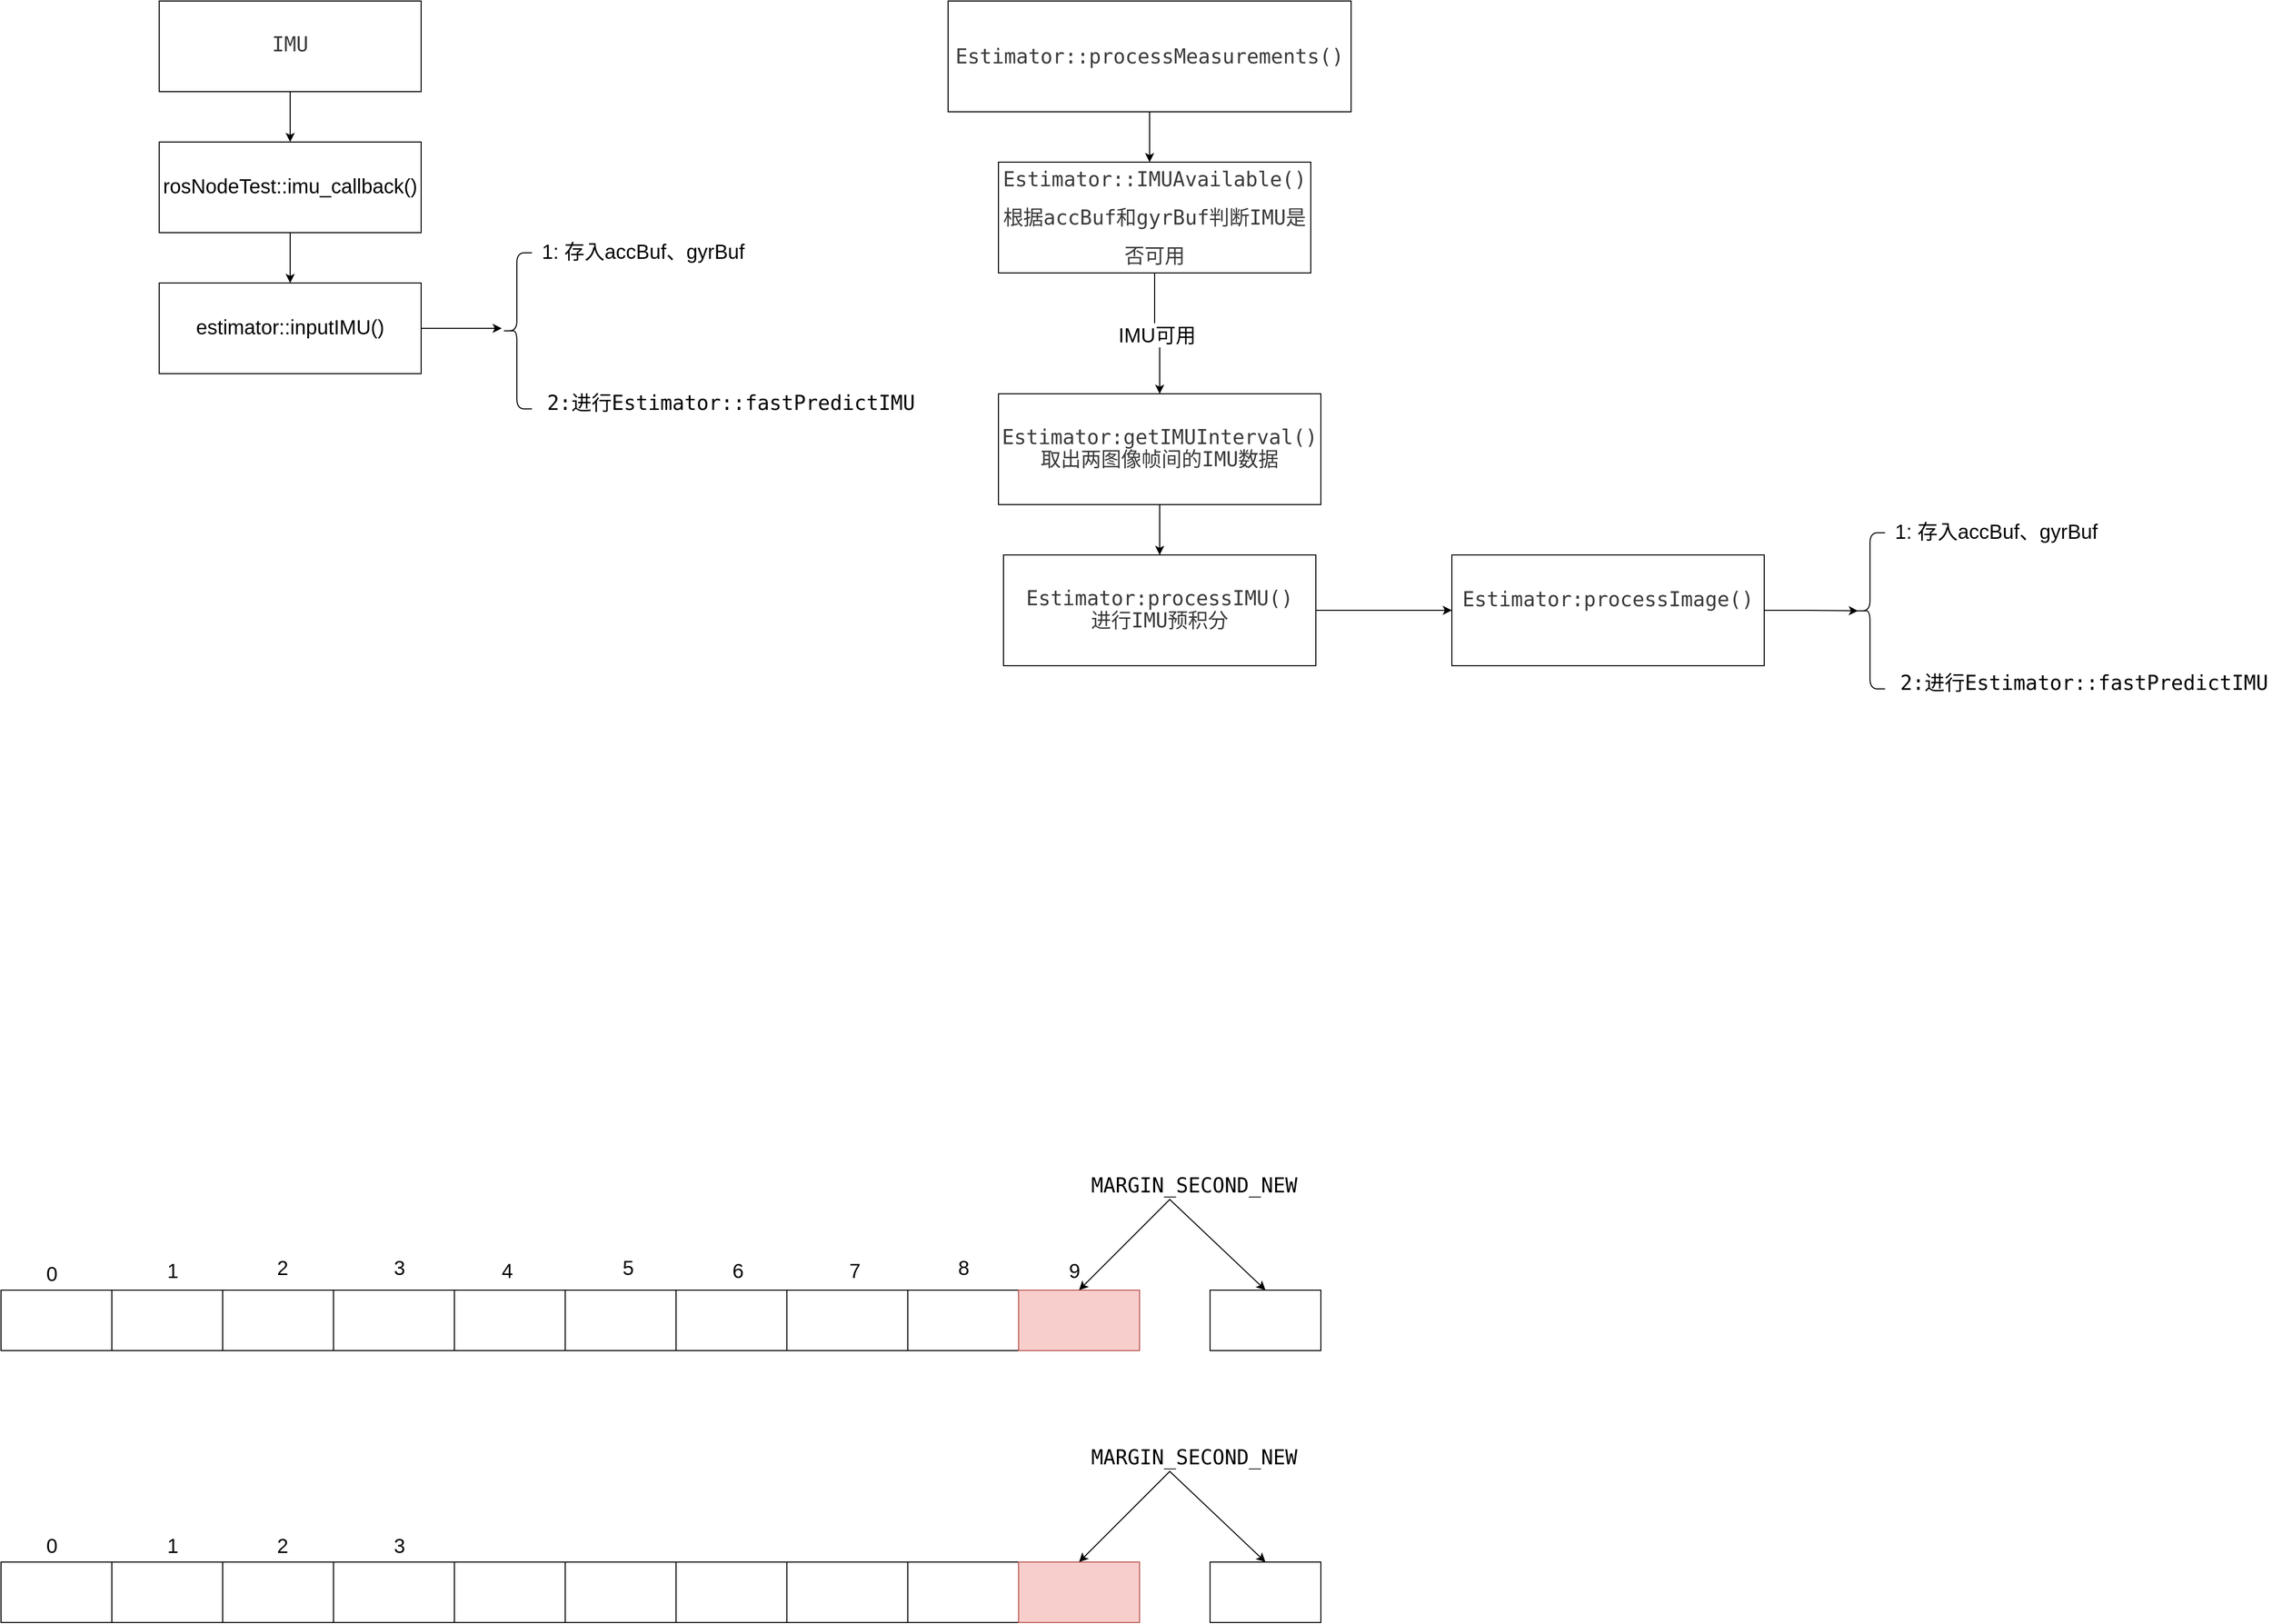 <mxfile version="23.0.2" type="github">
  <diagram name="第 1 页" id="BMI3TO_A13qGgQereJoH">
    <mxGraphModel dx="2074" dy="1081" grid="1" gridSize="10" guides="1" tooltips="1" connect="1" arrows="1" fold="1" page="1" pageScale="1" pageWidth="827" pageHeight="1169" math="0" shadow="0">
      <root>
        <mxCell id="0" />
        <mxCell id="1" parent="0" />
        <mxCell id="yRf9XnGvgQIM5agSzu8s-1" style="edgeStyle=orthogonalEdgeStyle;rounded=0;orthogonalLoop=1;jettySize=auto;html=1;exitX=0.5;exitY=1;exitDx=0;exitDy=0;entryX=0.5;entryY=0;entryDx=0;entryDy=0;" edge="1" parent="1" source="YRnL23W9Cz6jn8uFclqp-1" target="YRnL23W9Cz6jn8uFclqp-2">
          <mxGeometry relative="1" as="geometry" />
        </mxCell>
        <mxCell id="YRnL23W9Cz6jn8uFclqp-1" value="&lt;div style=&quot;color: rgb(59, 59, 59); background-color: rgb(255, 255, 255); font-family: &amp;quot;Droid Sans Mono&amp;quot;, &amp;quot;monospace&amp;quot;, monospace; line-height: 196%;&quot;&gt;&lt;span style=&quot;font-size: 20px;&quot;&gt;IMU&lt;/span&gt;&lt;/div&gt;" style="rounded=0;whiteSpace=wrap;html=1;" parent="1" vertex="1">
          <mxGeometry x="237" y="160" width="260" height="90" as="geometry" />
        </mxCell>
        <mxCell id="yRf9XnGvgQIM5agSzu8s-3" style="edgeStyle=orthogonalEdgeStyle;rounded=0;orthogonalLoop=1;jettySize=auto;html=1;exitX=0.5;exitY=1;exitDx=0;exitDy=0;" edge="1" parent="1" source="YRnL23W9Cz6jn8uFclqp-2" target="yRf9XnGvgQIM5agSzu8s-2">
          <mxGeometry relative="1" as="geometry" />
        </mxCell>
        <mxCell id="YRnL23W9Cz6jn8uFclqp-2" value="&lt;div style=&quot;background-color: rgb(255, 255, 255); line-height: 196%;&quot;&gt;&lt;div style=&quot;line-height: 19px;&quot;&gt;&lt;font style=&quot;font-size: 20px;&quot;&gt;rosNodeTest::imu_callback()&lt;/font&gt;&lt;/div&gt;&lt;/div&gt;" style="rounded=0;whiteSpace=wrap;html=1;" parent="1" vertex="1">
          <mxGeometry x="237" y="300" width="260" height="90" as="geometry" />
        </mxCell>
        <mxCell id="yRf9XnGvgQIM5agSzu8s-4" style="edgeStyle=orthogonalEdgeStyle;rounded=0;orthogonalLoop=1;jettySize=auto;html=1;exitX=1;exitY=0.5;exitDx=0;exitDy=0;" edge="1" parent="1" source="yRf9XnGvgQIM5agSzu8s-2">
          <mxGeometry relative="1" as="geometry">
            <mxPoint x="577" y="485" as="targetPoint" />
          </mxGeometry>
        </mxCell>
        <mxCell id="yRf9XnGvgQIM5agSzu8s-2" value="&lt;div style=&quot;background-color: rgb(255, 255, 255); line-height: 196%;&quot;&gt;&lt;div style=&quot;line-height: 19px;&quot;&gt;&lt;font style=&quot;font-size: 20px;&quot;&gt;estimator::inputIMU()&lt;/font&gt;&lt;/div&gt;&lt;/div&gt;" style="rounded=0;whiteSpace=wrap;html=1;" vertex="1" parent="1">
          <mxGeometry x="237" y="440" width="260" height="90" as="geometry" />
        </mxCell>
        <mxCell id="yRf9XnGvgQIM5agSzu8s-5" value="" style="shape=curlyBracket;whiteSpace=wrap;html=1;rounded=1;labelPosition=left;verticalLabelPosition=middle;align=right;verticalAlign=middle;" vertex="1" parent="1">
          <mxGeometry x="577" y="410" width="30" height="155" as="geometry" />
        </mxCell>
        <mxCell id="yRf9XnGvgQIM5agSzu8s-6" value="&lt;font style=&quot;font-size: 20px;&quot;&gt;1: 存入accBuf、gyrBuf&lt;br&gt;&lt;br&gt;&lt;/font&gt;" style="text;html=1;align=center;verticalAlign=middle;resizable=0;points=[];autosize=1;strokeColor=none;fillColor=none;" vertex="1" parent="1">
          <mxGeometry x="607" y="390" width="220" height="60" as="geometry" />
        </mxCell>
        <mxCell id="yRf9XnGvgQIM5agSzu8s-8" value="&lt;font style=&quot;font-size: 20px;&quot;&gt;&lt;span class=&quot;mtk15&quot; style=&quot;font-family: &amp;quot;Droid Sans Mono&amp;quot;, &amp;quot;monospace&amp;quot;, monospace; font-style: normal; font-variant-ligatures: normal; font-variant-caps: normal; font-weight: 400; letter-spacing: normal; orphans: 2; text-align: start; text-indent: 0px; text-transform: none; widows: 2; word-spacing: 0px; -webkit-text-stroke-width: 0px; background-color: rgb(255, 255, 255); text-decoration-thickness: initial; text-decoration-style: initial; text-decoration-color: initial;&quot;&gt;2:进行Estimator&lt;/span&gt;&lt;span class=&quot;mtk1&quot; style=&quot;font-family: &amp;quot;Droid Sans Mono&amp;quot;, &amp;quot;monospace&amp;quot;, monospace; font-style: normal; font-variant-ligatures: normal; font-variant-caps: normal; font-weight: 400; letter-spacing: normal; orphans: 2; text-align: start; text-indent: 0px; text-transform: none; widows: 2; word-spacing: 0px; -webkit-text-stroke-width: 0px; background-color: rgb(255, 255, 255); text-decoration-thickness: initial; text-decoration-style: initial; text-decoration-color: initial;&quot;&gt;::&lt;/span&gt;&lt;span class=&quot;mtk14&quot; style=&quot;font-family: &amp;quot;Droid Sans Mono&amp;quot;, &amp;quot;monospace&amp;quot;, monospace; font-style: normal; font-variant-ligatures: normal; font-variant-caps: normal; font-weight: 400; letter-spacing: normal; orphans: 2; text-align: start; text-indent: 0px; text-transform: none; widows: 2; word-spacing: 0px; -webkit-text-stroke-width: 0px; background-color: rgb(255, 255, 255); text-decoration-thickness: initial; text-decoration-style: initial; text-decoration-color: initial;&quot;&gt;fastPredictIMU&lt;/span&gt;&lt;/font&gt;" style="text;whiteSpace=wrap;html=1;" vertex="1" parent="1">
          <mxGeometry x="620" y="540" width="370" height="40" as="geometry" />
        </mxCell>
        <mxCell id="yRf9XnGvgQIM5agSzu8s-12" style="edgeStyle=orthogonalEdgeStyle;rounded=0;orthogonalLoop=1;jettySize=auto;html=1;exitX=0.5;exitY=1;exitDx=0;exitDy=0;" edge="1" parent="1" source="yRf9XnGvgQIM5agSzu8s-11">
          <mxGeometry relative="1" as="geometry">
            <mxPoint x="1220" y="320" as="targetPoint" />
          </mxGeometry>
        </mxCell>
        <mxCell id="yRf9XnGvgQIM5agSzu8s-11" value="&lt;div style=&quot;background-color: rgb(255, 255, 255); font-family: &amp;quot;Droid Sans Mono&amp;quot;, &amp;quot;monospace&amp;quot;, monospace; line-height: 196%; font-size: 20px;&quot;&gt;&lt;div style=&quot;line-height: 19px;&quot;&gt;&lt;font color=&quot;#3b3b3b&quot;&gt;Estimator::processMeasurements()&lt;/font&gt;&lt;/div&gt;&lt;/div&gt;" style="rounded=0;whiteSpace=wrap;html=1;" vertex="1" parent="1">
          <mxGeometry x="1020" y="160" width="400" height="110" as="geometry" />
        </mxCell>
        <mxCell id="yRf9XnGvgQIM5agSzu8s-19" style="edgeStyle=orthogonalEdgeStyle;rounded=0;orthogonalLoop=1;jettySize=auto;html=1;exitX=0.5;exitY=1;exitDx=0;exitDy=0;entryX=0.5;entryY=0;entryDx=0;entryDy=0;" edge="1" parent="1" source="yRf9XnGvgQIM5agSzu8s-13" target="yRf9XnGvgQIM5agSzu8s-18">
          <mxGeometry relative="1" as="geometry" />
        </mxCell>
        <mxCell id="yRf9XnGvgQIM5agSzu8s-20" value="&lt;font style=&quot;font-size: 20px;&quot;&gt;IMU可用&lt;/font&gt;" style="edgeLabel;html=1;align=center;verticalAlign=middle;resizable=0;points=[];" vertex="1" connectable="0" parent="yRf9XnGvgQIM5agSzu8s-19">
          <mxGeometry x="-0.017" y="-1" relative="1" as="geometry">
            <mxPoint as="offset" />
          </mxGeometry>
        </mxCell>
        <mxCell id="yRf9XnGvgQIM5agSzu8s-13" value="&lt;div style=&quot;background-color: rgb(255, 255, 255); line-height: 196%;&quot;&gt;&lt;div style=&quot;line-height: 19px; font-size: 20px;&quot;&gt;&lt;div style=&quot;font-family: &amp;quot;Droid Sans Mono&amp;quot;, &amp;quot;monospace&amp;quot;, monospace; line-height: 19px;&quot;&gt;&lt;font color=&quot;#3b3b3b&quot;&gt;Estimator::IMUAvailable()&lt;/font&gt;&lt;/div&gt;&lt;div style=&quot;font-family: &amp;quot;Droid Sans Mono&amp;quot;, &amp;quot;monospace&amp;quot;, monospace; line-height: 19px;&quot;&gt;&lt;font color=&quot;#3b3b3b&quot;&gt;&lt;br&gt;&lt;/font&gt;&lt;/div&gt;&lt;div style=&quot;font-family: &amp;quot;Droid Sans Mono&amp;quot;, &amp;quot;monospace&amp;quot;, monospace; line-height: 19px;&quot;&gt;&lt;font color=&quot;#3b3b3b&quot;&gt;根据accBuf和gyrBuf判断IMU是&lt;/font&gt;&lt;/div&gt;&lt;div style=&quot;font-family: &amp;quot;Droid Sans Mono&amp;quot;, &amp;quot;monospace&amp;quot;, monospace; line-height: 19px;&quot;&gt;&lt;font color=&quot;#3b3b3b&quot;&gt;&lt;br&gt;&lt;/font&gt;&lt;/div&gt;&lt;div style=&quot;font-family: &amp;quot;Droid Sans Mono&amp;quot;, &amp;quot;monospace&amp;quot;, monospace; line-height: 19px;&quot;&gt;&lt;font color=&quot;#3b3b3b&quot;&gt;否可用&lt;/font&gt;&lt;/div&gt;&lt;/div&gt;&lt;/div&gt;" style="rounded=0;whiteSpace=wrap;html=1;" vertex="1" parent="1">
          <mxGeometry x="1070" y="320" width="310" height="110" as="geometry" />
        </mxCell>
        <mxCell id="yRf9XnGvgQIM5agSzu8s-22" style="edgeStyle=orthogonalEdgeStyle;rounded=0;orthogonalLoop=1;jettySize=auto;html=1;exitX=0.5;exitY=1;exitDx=0;exitDy=0;entryX=0.5;entryY=0;entryDx=0;entryDy=0;" edge="1" parent="1" source="yRf9XnGvgQIM5agSzu8s-18" target="yRf9XnGvgQIM5agSzu8s-21">
          <mxGeometry relative="1" as="geometry" />
        </mxCell>
        <mxCell id="yRf9XnGvgQIM5agSzu8s-18" value="&lt;div style=&quot;background-color: rgb(255, 255, 255); line-height: 196%;&quot;&gt;&lt;div style=&quot;line-height: 19px;&quot;&gt;&lt;div style=&quot;font-family: &amp;quot;Droid Sans Mono&amp;quot;, &amp;quot;monospace&amp;quot;, monospace; line-height: 19px;&quot;&gt;&lt;div style=&quot;color: rgb(59, 59, 59); line-height: 19px;&quot;&gt;&lt;font style=&quot;font-size: 20px;&quot;&gt;Estimator:getIMUInterval()&lt;/font&gt;&lt;/div&gt;&lt;div style=&quot;color: rgb(59, 59, 59); line-height: 19px;&quot;&gt;&lt;span style=&quot;font-size: 20px;&quot;&gt;取出两图像帧间的IMU数据&lt;/span&gt;&lt;/div&gt;&lt;/div&gt;&lt;/div&gt;&lt;/div&gt;" style="rounded=0;whiteSpace=wrap;html=1;" vertex="1" parent="1">
          <mxGeometry x="1070" y="550" width="320" height="110" as="geometry" />
        </mxCell>
        <mxCell id="yRf9XnGvgQIM5agSzu8s-43" style="edgeStyle=orthogonalEdgeStyle;rounded=0;orthogonalLoop=1;jettySize=auto;html=1;exitX=1;exitY=0.5;exitDx=0;exitDy=0;entryX=0;entryY=0.5;entryDx=0;entryDy=0;" edge="1" parent="1" source="yRf9XnGvgQIM5agSzu8s-21" target="yRf9XnGvgQIM5agSzu8s-42">
          <mxGeometry relative="1" as="geometry" />
        </mxCell>
        <mxCell id="yRf9XnGvgQIM5agSzu8s-21" value="&lt;div style=&quot;background-color: rgb(255, 255, 255); line-height: 196%;&quot;&gt;&lt;div style=&quot;line-height: 19px;&quot;&gt;&lt;div style=&quot;font-family: &amp;quot;Droid Sans Mono&amp;quot;, &amp;quot;monospace&amp;quot;, monospace; line-height: 19px;&quot;&gt;&lt;div style=&quot;color: rgb(59, 59, 59); line-height: 19px;&quot;&gt;&lt;font style=&quot;font-size: 20px;&quot;&gt;Estimator:processIMU&lt;/font&gt;&lt;span style=&quot;font-size: 20px;&quot;&gt;()&lt;/span&gt;&lt;/div&gt;&lt;div style=&quot;color: rgb(59, 59, 59); line-height: 19px;&quot;&gt;&lt;span style=&quot;font-size: 20px;&quot;&gt;进行IMU预积分&lt;/span&gt;&lt;/div&gt;&lt;/div&gt;&lt;/div&gt;&lt;/div&gt;" style="rounded=0;whiteSpace=wrap;html=1;" vertex="1" parent="1">
          <mxGeometry x="1075" y="710" width="310" height="110" as="geometry" />
        </mxCell>
        <mxCell id="yRf9XnGvgQIM5agSzu8s-23" value="" style="rounded=0;whiteSpace=wrap;html=1;" vertex="1" parent="1">
          <mxGeometry x="80" y="1440" width="110" height="60" as="geometry" />
        </mxCell>
        <mxCell id="yRf9XnGvgQIM5agSzu8s-24" value="" style="rounded=0;whiteSpace=wrap;html=1;" vertex="1" parent="1">
          <mxGeometry x="190" y="1440" width="120" height="60" as="geometry" />
        </mxCell>
        <mxCell id="yRf9XnGvgQIM5agSzu8s-25" value="" style="rounded=0;whiteSpace=wrap;html=1;" vertex="1" parent="1">
          <mxGeometry x="300" y="1440" width="110" height="60" as="geometry" />
        </mxCell>
        <mxCell id="yRf9XnGvgQIM5agSzu8s-26" value="" style="rounded=0;whiteSpace=wrap;html=1;" vertex="1" parent="1">
          <mxGeometry x="410" y="1440" width="120" height="60" as="geometry" />
        </mxCell>
        <mxCell id="yRf9XnGvgQIM5agSzu8s-27" value="" style="rounded=0;whiteSpace=wrap;html=1;" vertex="1" parent="1">
          <mxGeometry x="530" y="1440" width="110" height="60" as="geometry" />
        </mxCell>
        <mxCell id="yRf9XnGvgQIM5agSzu8s-28" value="" style="rounded=0;whiteSpace=wrap;html=1;" vertex="1" parent="1">
          <mxGeometry x="640" y="1440" width="120" height="60" as="geometry" />
        </mxCell>
        <mxCell id="yRf9XnGvgQIM5agSzu8s-29" value="" style="rounded=0;whiteSpace=wrap;html=1;" vertex="1" parent="1">
          <mxGeometry x="750" y="1440" width="110" height="60" as="geometry" />
        </mxCell>
        <mxCell id="yRf9XnGvgQIM5agSzu8s-30" value="" style="rounded=0;whiteSpace=wrap;html=1;" vertex="1" parent="1">
          <mxGeometry x="860" y="1440" width="120" height="60" as="geometry" />
        </mxCell>
        <mxCell id="yRf9XnGvgQIM5agSzu8s-31" value="" style="rounded=0;whiteSpace=wrap;html=1;" vertex="1" parent="1">
          <mxGeometry x="980" y="1440" width="110" height="60" as="geometry" />
        </mxCell>
        <mxCell id="yRf9XnGvgQIM5agSzu8s-32" value="" style="rounded=0;whiteSpace=wrap;html=1;fillColor=#f8cecc;strokeColor=#b85450;" vertex="1" parent="1">
          <mxGeometry x="1090" y="1440" width="120" height="60" as="geometry" />
        </mxCell>
        <mxCell id="yRf9XnGvgQIM5agSzu8s-33" value="" style="rounded=0;whiteSpace=wrap;html=1;" vertex="1" parent="1">
          <mxGeometry x="1280" y="1440" width="110" height="60" as="geometry" />
        </mxCell>
        <mxCell id="yRf9XnGvgQIM5agSzu8s-34" value="&lt;font style=&quot;font-size: 20px;&quot;&gt;0&lt;/font&gt;" style="text;html=1;align=center;verticalAlign=middle;resizable=0;points=[];autosize=1;strokeColor=none;fillColor=none;" vertex="1" parent="1">
          <mxGeometry x="115" y="1403" width="30" height="40" as="geometry" />
        </mxCell>
        <mxCell id="yRf9XnGvgQIM5agSzu8s-35" value="&lt;font style=&quot;font-size: 20px;&quot;&gt;1&lt;/font&gt;" style="text;html=1;align=center;verticalAlign=middle;resizable=0;points=[];autosize=1;strokeColor=none;fillColor=none;" vertex="1" parent="1">
          <mxGeometry x="235" y="1400" width="30" height="40" as="geometry" />
        </mxCell>
        <mxCell id="yRf9XnGvgQIM5agSzu8s-36" value="&lt;font style=&quot;font-size: 20px;&quot;&gt;2&lt;/font&gt;" style="text;html=1;align=center;verticalAlign=middle;resizable=0;points=[];autosize=1;strokeColor=none;fillColor=none;" vertex="1" parent="1">
          <mxGeometry x="344" y="1397" width="30" height="40" as="geometry" />
        </mxCell>
        <mxCell id="yRf9XnGvgQIM5agSzu8s-37" value="&lt;font style=&quot;font-size: 20px;&quot;&gt;3&lt;/font&gt;" style="text;html=1;align=center;verticalAlign=middle;resizable=0;points=[];autosize=1;strokeColor=none;fillColor=none;" vertex="1" parent="1">
          <mxGeometry x="460" y="1397" width="30" height="40" as="geometry" />
        </mxCell>
        <mxCell id="yRf9XnGvgQIM5agSzu8s-40" value="" style="endArrow=classic;startArrow=classic;html=1;rounded=0;exitX=0.5;exitY=0;exitDx=0;exitDy=0;entryX=0.5;entryY=0;entryDx=0;entryDy=0;" edge="1" parent="1" source="yRf9XnGvgQIM5agSzu8s-32" target="yRf9XnGvgQIM5agSzu8s-33">
          <mxGeometry width="50" height="50" relative="1" as="geometry">
            <mxPoint x="1210" y="1410" as="sourcePoint" />
            <mxPoint x="1260" y="1360" as="targetPoint" />
            <Array as="points">
              <mxPoint x="1240" y="1350" />
            </Array>
          </mxGeometry>
        </mxCell>
        <mxCell id="yRf9XnGvgQIM5agSzu8s-41" value="&lt;div style=&quot;background-color: rgb(255, 255, 255); font-family: &amp;quot;Droid Sans Mono&amp;quot;, &amp;quot;monospace&amp;quot;, monospace; font-weight: normal; line-height: 19px;&quot;&gt;&lt;div style=&quot;&quot;&gt;&lt;font style=&quot;font-size: 20px;&quot;&gt;MARGIN_SECOND_NEW&lt;/font&gt;&lt;/div&gt;&lt;/div&gt;" style="text;whiteSpace=wrap;html=1;" vertex="1" parent="1">
          <mxGeometry x="1160" y="1320" width="230" height="40" as="geometry" />
        </mxCell>
        <mxCell id="yRf9XnGvgQIM5agSzu8s-42" value="&lt;div style=&quot;background-color: rgb(255, 255, 255); line-height: 196%;&quot;&gt;&lt;div style=&quot;line-height: 19px;&quot;&gt;&lt;div style=&quot;font-family: &amp;quot;Droid Sans Mono&amp;quot;, &amp;quot;monospace&amp;quot;, monospace; line-height: 19px;&quot;&gt;&lt;div style=&quot;color: rgb(59, 59, 59); line-height: 19px;&quot;&gt;&lt;font style=&quot;font-size: 20px;&quot;&gt;Estimator:processImage&lt;/font&gt;&lt;span style=&quot;font-size: 20px;&quot;&gt;()&lt;/span&gt;&lt;/div&gt;&lt;div style=&quot;color: rgb(59, 59, 59); line-height: 19px;&quot;&gt;&lt;br&gt;&lt;/div&gt;&lt;/div&gt;&lt;/div&gt;&lt;/div&gt;" style="rounded=0;whiteSpace=wrap;html=1;" vertex="1" parent="1">
          <mxGeometry x="1520" y="710" width="310" height="110" as="geometry" />
        </mxCell>
        <mxCell id="yRf9XnGvgQIM5agSzu8s-44" value="" style="rounded=0;whiteSpace=wrap;html=1;" vertex="1" parent="1">
          <mxGeometry x="80" y="1710" width="110" height="60" as="geometry" />
        </mxCell>
        <mxCell id="yRf9XnGvgQIM5agSzu8s-45" value="" style="rounded=0;whiteSpace=wrap;html=1;" vertex="1" parent="1">
          <mxGeometry x="190" y="1710" width="120" height="60" as="geometry" />
        </mxCell>
        <mxCell id="yRf9XnGvgQIM5agSzu8s-46" value="" style="rounded=0;whiteSpace=wrap;html=1;" vertex="1" parent="1">
          <mxGeometry x="300" y="1710" width="110" height="60" as="geometry" />
        </mxCell>
        <mxCell id="yRf9XnGvgQIM5agSzu8s-47" value="" style="rounded=0;whiteSpace=wrap;html=1;" vertex="1" parent="1">
          <mxGeometry x="410" y="1710" width="120" height="60" as="geometry" />
        </mxCell>
        <mxCell id="yRf9XnGvgQIM5agSzu8s-48" value="" style="rounded=0;whiteSpace=wrap;html=1;" vertex="1" parent="1">
          <mxGeometry x="530" y="1710" width="110" height="60" as="geometry" />
        </mxCell>
        <mxCell id="yRf9XnGvgQIM5agSzu8s-49" value="" style="rounded=0;whiteSpace=wrap;html=1;" vertex="1" parent="1">
          <mxGeometry x="640" y="1710" width="120" height="60" as="geometry" />
        </mxCell>
        <mxCell id="yRf9XnGvgQIM5agSzu8s-50" value="" style="rounded=0;whiteSpace=wrap;html=1;" vertex="1" parent="1">
          <mxGeometry x="750" y="1710" width="110" height="60" as="geometry" />
        </mxCell>
        <mxCell id="yRf9XnGvgQIM5agSzu8s-51" value="" style="rounded=0;whiteSpace=wrap;html=1;" vertex="1" parent="1">
          <mxGeometry x="860" y="1710" width="120" height="60" as="geometry" />
        </mxCell>
        <mxCell id="yRf9XnGvgQIM5agSzu8s-52" value="" style="rounded=0;whiteSpace=wrap;html=1;" vertex="1" parent="1">
          <mxGeometry x="980" y="1710" width="110" height="60" as="geometry" />
        </mxCell>
        <mxCell id="yRf9XnGvgQIM5agSzu8s-53" value="" style="rounded=0;whiteSpace=wrap;html=1;fillColor=#f8cecc;strokeColor=#b85450;" vertex="1" parent="1">
          <mxGeometry x="1090" y="1710" width="120" height="60" as="geometry" />
        </mxCell>
        <mxCell id="yRf9XnGvgQIM5agSzu8s-54" value="" style="rounded=0;whiteSpace=wrap;html=1;" vertex="1" parent="1">
          <mxGeometry x="1280" y="1710" width="110" height="60" as="geometry" />
        </mxCell>
        <mxCell id="yRf9XnGvgQIM5agSzu8s-55" value="&lt;font style=&quot;font-size: 20px;&quot;&gt;0&lt;/font&gt;" style="text;html=1;align=center;verticalAlign=middle;resizable=0;points=[];autosize=1;strokeColor=none;fillColor=none;" vertex="1" parent="1">
          <mxGeometry x="115" y="1673" width="30" height="40" as="geometry" />
        </mxCell>
        <mxCell id="yRf9XnGvgQIM5agSzu8s-56" value="&lt;font style=&quot;font-size: 20px;&quot;&gt;1&lt;/font&gt;" style="text;html=1;align=center;verticalAlign=middle;resizable=0;points=[];autosize=1;strokeColor=none;fillColor=none;" vertex="1" parent="1">
          <mxGeometry x="235" y="1673" width="30" height="40" as="geometry" />
        </mxCell>
        <mxCell id="yRf9XnGvgQIM5agSzu8s-57" value="&lt;font style=&quot;font-size: 20px;&quot;&gt;2&lt;/font&gt;" style="text;html=1;align=center;verticalAlign=middle;resizable=0;points=[];autosize=1;strokeColor=none;fillColor=none;" vertex="1" parent="1">
          <mxGeometry x="344" y="1673" width="30" height="40" as="geometry" />
        </mxCell>
        <mxCell id="yRf9XnGvgQIM5agSzu8s-58" value="&lt;font style=&quot;font-size: 20px;&quot;&gt;3&lt;/font&gt;" style="text;html=1;align=center;verticalAlign=middle;resizable=0;points=[];autosize=1;strokeColor=none;fillColor=none;" vertex="1" parent="1">
          <mxGeometry x="460" y="1673" width="30" height="40" as="geometry" />
        </mxCell>
        <mxCell id="yRf9XnGvgQIM5agSzu8s-59" value="" style="endArrow=classic;startArrow=classic;html=1;rounded=0;exitX=0.5;exitY=0;exitDx=0;exitDy=0;entryX=0.5;entryY=0;entryDx=0;entryDy=0;" edge="1" parent="1" source="yRf9XnGvgQIM5agSzu8s-53" target="yRf9XnGvgQIM5agSzu8s-54">
          <mxGeometry width="50" height="50" relative="1" as="geometry">
            <mxPoint x="1210" y="1680" as="sourcePoint" />
            <mxPoint x="1260" y="1630" as="targetPoint" />
            <Array as="points">
              <mxPoint x="1240" y="1620" />
            </Array>
          </mxGeometry>
        </mxCell>
        <mxCell id="yRf9XnGvgQIM5agSzu8s-60" value="&lt;div style=&quot;background-color: rgb(255, 255, 255); font-family: &amp;quot;Droid Sans Mono&amp;quot;, &amp;quot;monospace&amp;quot;, monospace; font-weight: normal; line-height: 19px;&quot;&gt;&lt;div style=&quot;&quot;&gt;&lt;font style=&quot;font-size: 20px;&quot;&gt;MARGIN_SECOND_NEW&lt;/font&gt;&lt;/div&gt;&lt;/div&gt;" style="text;whiteSpace=wrap;html=1;" vertex="1" parent="1">
          <mxGeometry x="1160" y="1590" width="230" height="40" as="geometry" />
        </mxCell>
        <mxCell id="yRf9XnGvgQIM5agSzu8s-61" value="&lt;font style=&quot;font-size: 20px;&quot;&gt;4&lt;/font&gt;" style="text;html=1;align=center;verticalAlign=middle;resizable=0;points=[];autosize=1;strokeColor=none;fillColor=none;" vertex="1" parent="1">
          <mxGeometry x="567" y="1400" width="30" height="40" as="geometry" />
        </mxCell>
        <mxCell id="yRf9XnGvgQIM5agSzu8s-62" value="&lt;font style=&quot;font-size: 20px;&quot;&gt;5&lt;/font&gt;" style="text;html=1;align=center;verticalAlign=middle;resizable=0;points=[];autosize=1;strokeColor=none;fillColor=none;" vertex="1" parent="1">
          <mxGeometry x="687" y="1397" width="30" height="40" as="geometry" />
        </mxCell>
        <mxCell id="yRf9XnGvgQIM5agSzu8s-63" value="&lt;font style=&quot;font-size: 20px;&quot;&gt;6&lt;/font&gt;" style="text;html=1;align=center;verticalAlign=middle;resizable=0;points=[];autosize=1;strokeColor=none;fillColor=none;" vertex="1" parent="1">
          <mxGeometry x="796" y="1400" width="30" height="40" as="geometry" />
        </mxCell>
        <mxCell id="yRf9XnGvgQIM5agSzu8s-64" value="&lt;font style=&quot;font-size: 20px;&quot;&gt;7&lt;/font&gt;" style="text;html=1;align=center;verticalAlign=middle;resizable=0;points=[];autosize=1;strokeColor=none;fillColor=none;" vertex="1" parent="1">
          <mxGeometry x="912" y="1400" width="30" height="40" as="geometry" />
        </mxCell>
        <mxCell id="yRf9XnGvgQIM5agSzu8s-65" value="&lt;font style=&quot;font-size: 20px;&quot;&gt;8&lt;/font&gt;" style="text;html=1;align=center;verticalAlign=middle;resizable=0;points=[];autosize=1;strokeColor=none;fillColor=none;" vertex="1" parent="1">
          <mxGeometry x="1020" y="1397" width="30" height="40" as="geometry" />
        </mxCell>
        <mxCell id="yRf9XnGvgQIM5agSzu8s-66" value="&lt;font style=&quot;font-size: 20px;&quot;&gt;9&lt;/font&gt;" style="text;html=1;align=center;verticalAlign=middle;resizable=0;points=[];autosize=1;strokeColor=none;fillColor=none;" vertex="1" parent="1">
          <mxGeometry x="1130" y="1400" width="30" height="40" as="geometry" />
        </mxCell>
        <mxCell id="yRf9XnGvgQIM5agSzu8s-70" value="" style="shape=curlyBracket;whiteSpace=wrap;html=1;rounded=1;labelPosition=left;verticalLabelPosition=middle;align=right;verticalAlign=middle;" vertex="1" parent="1">
          <mxGeometry x="1920" y="688" width="30" height="155" as="geometry" />
        </mxCell>
        <mxCell id="yRf9XnGvgQIM5agSzu8s-71" value="&lt;font style=&quot;font-size: 20px;&quot;&gt;1: 存入accBuf、gyrBuf&lt;br&gt;&lt;br&gt;&lt;/font&gt;" style="text;html=1;align=center;verticalAlign=middle;resizable=0;points=[];autosize=1;strokeColor=none;fillColor=none;" vertex="1" parent="1">
          <mxGeometry x="1950" y="668" width="220" height="60" as="geometry" />
        </mxCell>
        <mxCell id="yRf9XnGvgQIM5agSzu8s-72" value="&lt;font style=&quot;font-size: 20px;&quot;&gt;&lt;span class=&quot;mtk15&quot; style=&quot;font-family: &amp;quot;Droid Sans Mono&amp;quot;, &amp;quot;monospace&amp;quot;, monospace; font-style: normal; font-variant-ligatures: normal; font-variant-caps: normal; font-weight: 400; letter-spacing: normal; orphans: 2; text-align: start; text-indent: 0px; text-transform: none; widows: 2; word-spacing: 0px; -webkit-text-stroke-width: 0px; background-color: rgb(255, 255, 255); text-decoration-thickness: initial; text-decoration-style: initial; text-decoration-color: initial;&quot;&gt;2:进行Estimator&lt;/span&gt;&lt;span class=&quot;mtk1&quot; style=&quot;font-family: &amp;quot;Droid Sans Mono&amp;quot;, &amp;quot;monospace&amp;quot;, monospace; font-style: normal; font-variant-ligatures: normal; font-variant-caps: normal; font-weight: 400; letter-spacing: normal; orphans: 2; text-align: start; text-indent: 0px; text-transform: none; widows: 2; word-spacing: 0px; -webkit-text-stroke-width: 0px; background-color: rgb(255, 255, 255); text-decoration-thickness: initial; text-decoration-style: initial; text-decoration-color: initial;&quot;&gt;::&lt;/span&gt;&lt;span class=&quot;mtk14&quot; style=&quot;font-family: &amp;quot;Droid Sans Mono&amp;quot;, &amp;quot;monospace&amp;quot;, monospace; font-style: normal; font-variant-ligatures: normal; font-variant-caps: normal; font-weight: 400; letter-spacing: normal; orphans: 2; text-align: start; text-indent: 0px; text-transform: none; widows: 2; word-spacing: 0px; -webkit-text-stroke-width: 0px; background-color: rgb(255, 255, 255); text-decoration-thickness: initial; text-decoration-style: initial; text-decoration-color: initial;&quot;&gt;fastPredictIMU&lt;/span&gt;&lt;/font&gt;" style="text;whiteSpace=wrap;html=1;" vertex="1" parent="1">
          <mxGeometry x="1963" y="818" width="370" height="40" as="geometry" />
        </mxCell>
        <mxCell id="yRf9XnGvgQIM5agSzu8s-73" style="edgeStyle=orthogonalEdgeStyle;rounded=0;orthogonalLoop=1;jettySize=auto;html=1;exitX=1;exitY=0.5;exitDx=0;exitDy=0;entryX=0.1;entryY=0.5;entryDx=0;entryDy=0;entryPerimeter=0;" edge="1" parent="1" source="yRf9XnGvgQIM5agSzu8s-42" target="yRf9XnGvgQIM5agSzu8s-70">
          <mxGeometry relative="1" as="geometry" />
        </mxCell>
      </root>
    </mxGraphModel>
  </diagram>
</mxfile>
